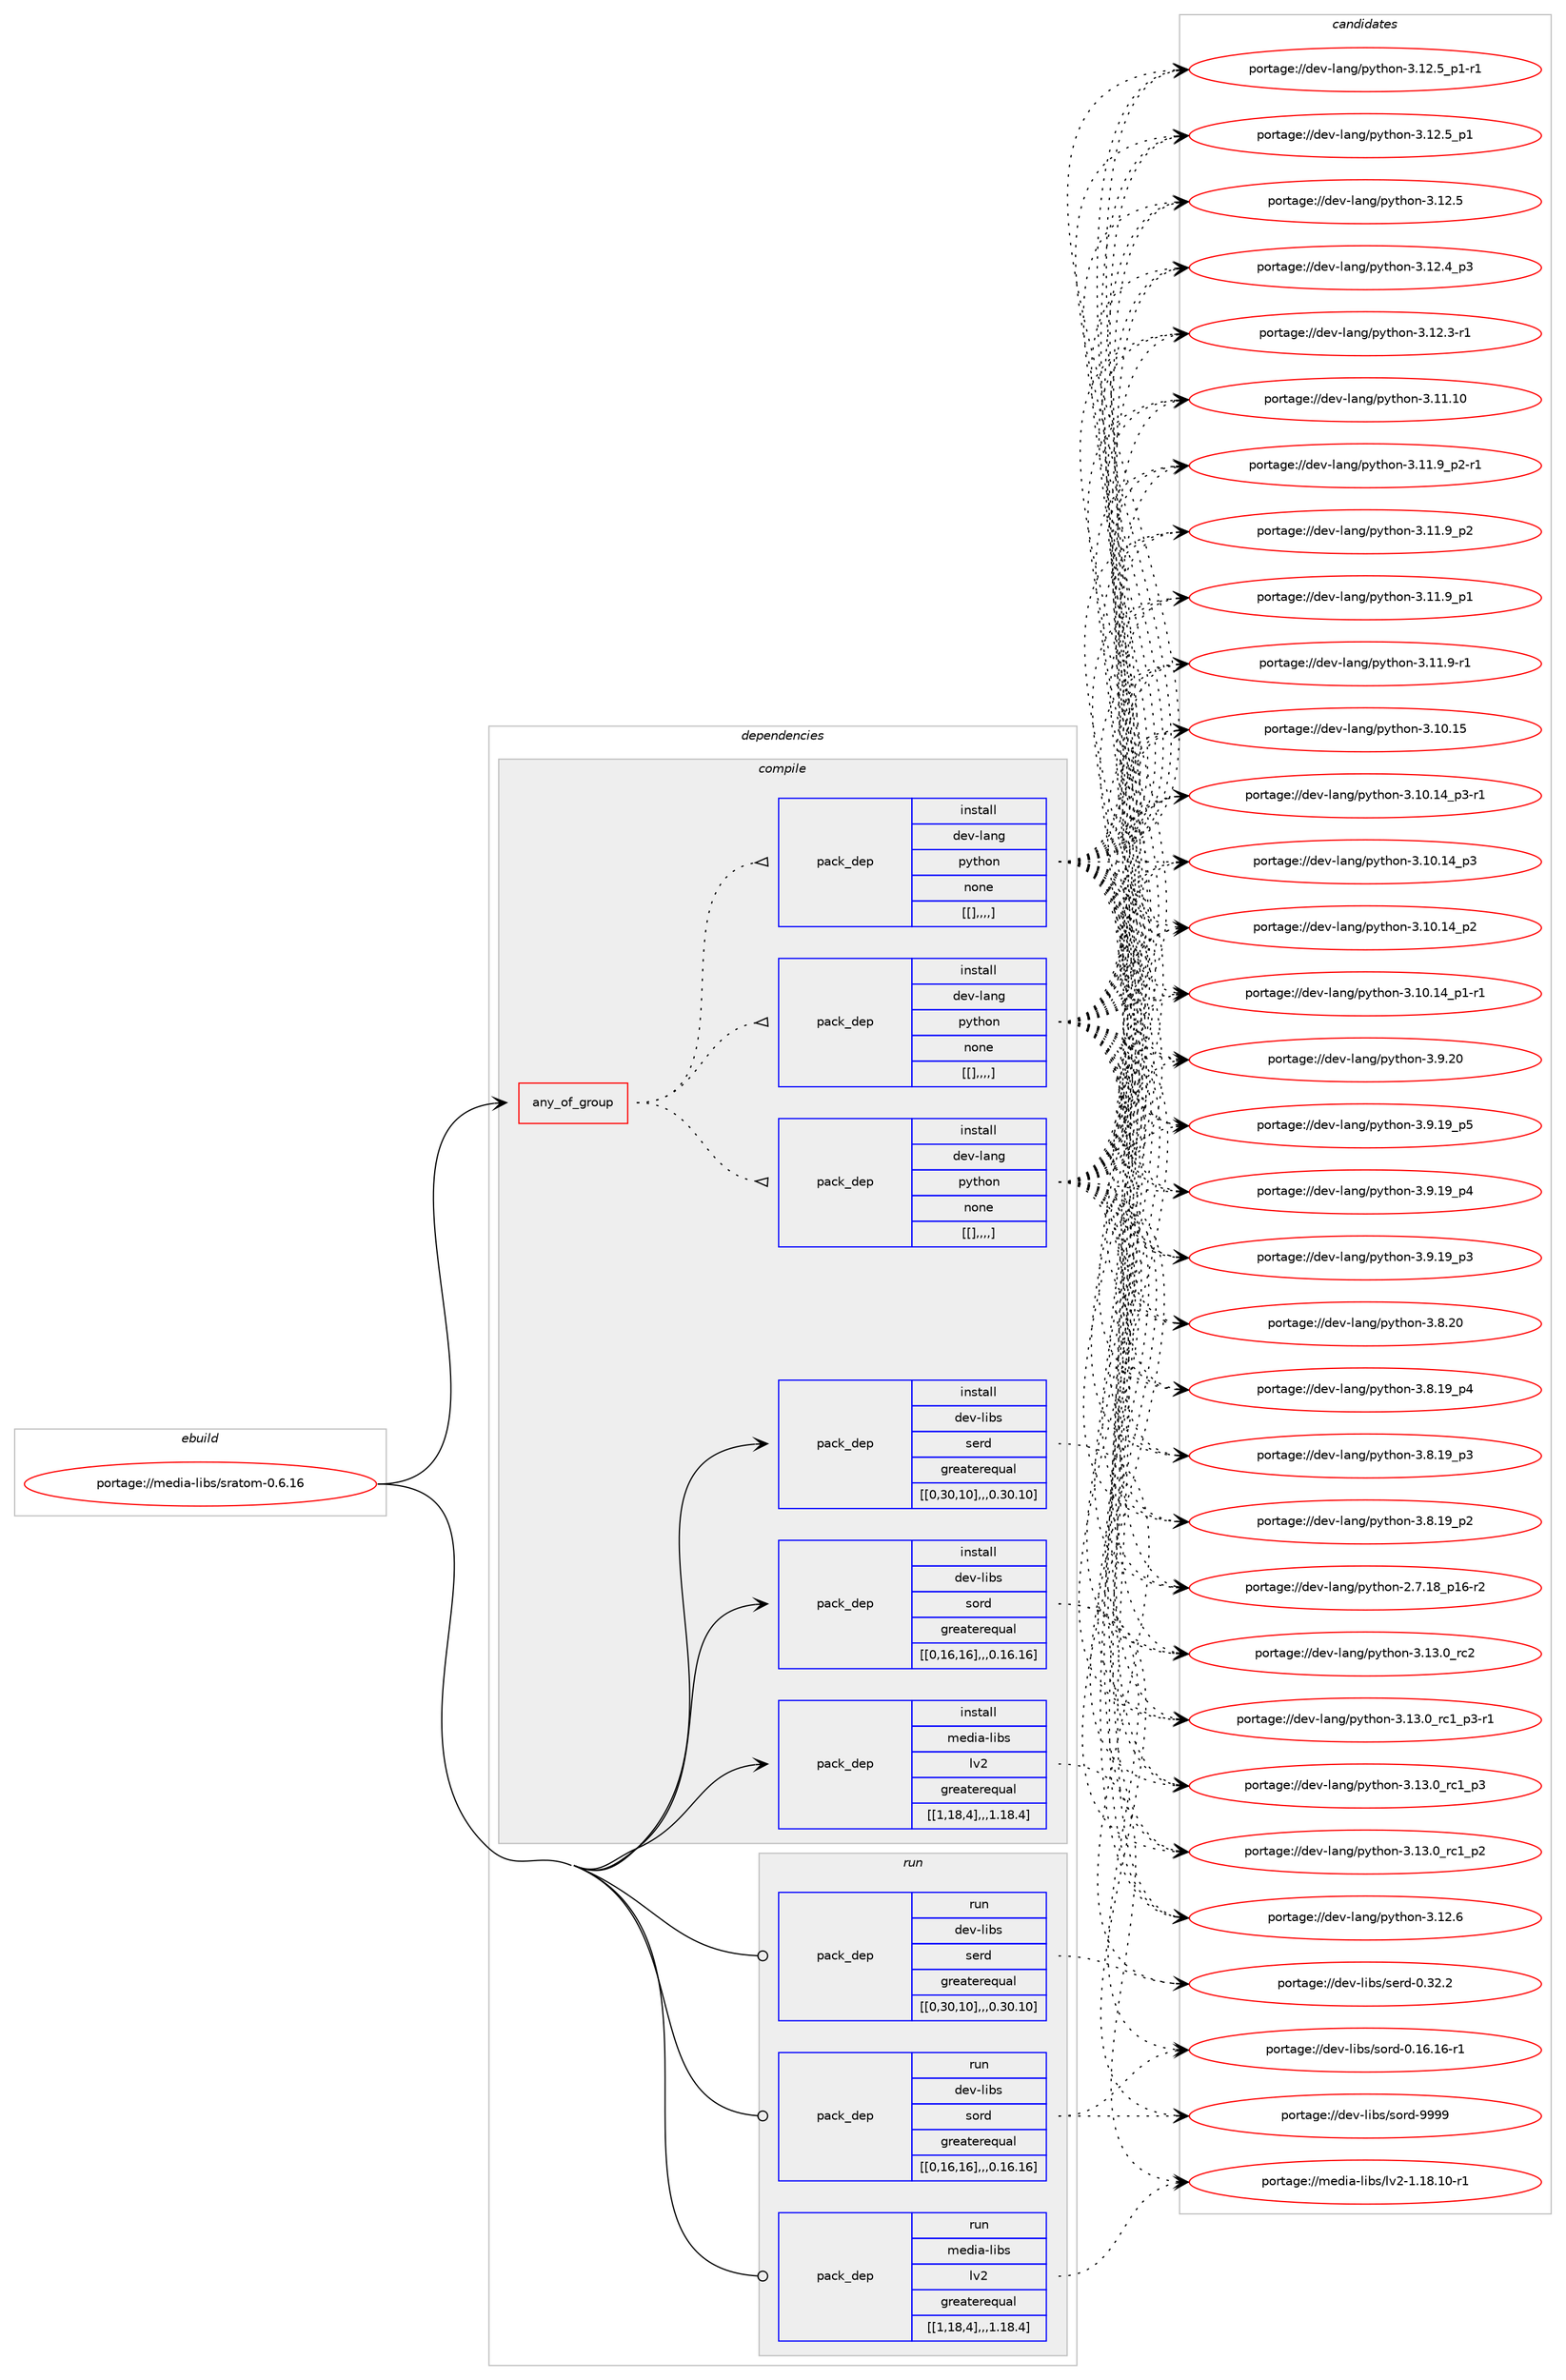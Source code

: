 digraph prolog {

# *************
# Graph options
# *************

newrank=true;
concentrate=true;
compound=true;
graph [rankdir=LR,fontname=Helvetica,fontsize=10,ranksep=1.5];#, ranksep=2.5, nodesep=0.2];
edge  [arrowhead=vee];
node  [fontname=Helvetica,fontsize=10];

# **********
# The ebuild
# **********

subgraph cluster_leftcol {
color=gray;
label=<<i>ebuild</i>>;
id [label="portage://media-libs/sratom-0.6.16", color=red, width=4, href="../media-libs/sratom-0.6.16.svg"];
}

# ****************
# The dependencies
# ****************

subgraph cluster_midcol {
color=gray;
label=<<i>dependencies</i>>;
subgraph cluster_compile {
fillcolor="#eeeeee";
style=filled;
label=<<i>compile</i>>;
subgraph any2384 {
dependency323407 [label=<<TABLE BORDER="0" CELLBORDER="1" CELLSPACING="0" CELLPADDING="4"><TR><TD CELLPADDING="10">any_of_group</TD></TR></TABLE>>, shape=none, color=red];subgraph pack239152 {
dependency323408 [label=<<TABLE BORDER="0" CELLBORDER="1" CELLSPACING="0" CELLPADDING="4" WIDTH="220"><TR><TD ROWSPAN="6" CELLPADDING="30">pack_dep</TD></TR><TR><TD WIDTH="110">install</TD></TR><TR><TD>dev-lang</TD></TR><TR><TD>python</TD></TR><TR><TD>none</TD></TR><TR><TD>[[],,,,]</TD></TR></TABLE>>, shape=none, color=blue];
}
dependency323407:e -> dependency323408:w [weight=20,style="dotted",arrowhead="oinv"];
subgraph pack239153 {
dependency323409 [label=<<TABLE BORDER="0" CELLBORDER="1" CELLSPACING="0" CELLPADDING="4" WIDTH="220"><TR><TD ROWSPAN="6" CELLPADDING="30">pack_dep</TD></TR><TR><TD WIDTH="110">install</TD></TR><TR><TD>dev-lang</TD></TR><TR><TD>python</TD></TR><TR><TD>none</TD></TR><TR><TD>[[],,,,]</TD></TR></TABLE>>, shape=none, color=blue];
}
dependency323407:e -> dependency323409:w [weight=20,style="dotted",arrowhead="oinv"];
subgraph pack239154 {
dependency323410 [label=<<TABLE BORDER="0" CELLBORDER="1" CELLSPACING="0" CELLPADDING="4" WIDTH="220"><TR><TD ROWSPAN="6" CELLPADDING="30">pack_dep</TD></TR><TR><TD WIDTH="110">install</TD></TR><TR><TD>dev-lang</TD></TR><TR><TD>python</TD></TR><TR><TD>none</TD></TR><TR><TD>[[],,,,]</TD></TR></TABLE>>, shape=none, color=blue];
}
dependency323407:e -> dependency323410:w [weight=20,style="dotted",arrowhead="oinv"];
}
id:e -> dependency323407:w [weight=20,style="solid",arrowhead="vee"];
subgraph pack239155 {
dependency323411 [label=<<TABLE BORDER="0" CELLBORDER="1" CELLSPACING="0" CELLPADDING="4" WIDTH="220"><TR><TD ROWSPAN="6" CELLPADDING="30">pack_dep</TD></TR><TR><TD WIDTH="110">install</TD></TR><TR><TD>dev-libs</TD></TR><TR><TD>serd</TD></TR><TR><TD>greaterequal</TD></TR><TR><TD>[[0,30,10],,,0.30.10]</TD></TR></TABLE>>, shape=none, color=blue];
}
id:e -> dependency323411:w [weight=20,style="solid",arrowhead="vee"];
subgraph pack239156 {
dependency323412 [label=<<TABLE BORDER="0" CELLBORDER="1" CELLSPACING="0" CELLPADDING="4" WIDTH="220"><TR><TD ROWSPAN="6" CELLPADDING="30">pack_dep</TD></TR><TR><TD WIDTH="110">install</TD></TR><TR><TD>dev-libs</TD></TR><TR><TD>sord</TD></TR><TR><TD>greaterequal</TD></TR><TR><TD>[[0,16,16],,,0.16.16]</TD></TR></TABLE>>, shape=none, color=blue];
}
id:e -> dependency323412:w [weight=20,style="solid",arrowhead="vee"];
subgraph pack239157 {
dependency323413 [label=<<TABLE BORDER="0" CELLBORDER="1" CELLSPACING="0" CELLPADDING="4" WIDTH="220"><TR><TD ROWSPAN="6" CELLPADDING="30">pack_dep</TD></TR><TR><TD WIDTH="110">install</TD></TR><TR><TD>media-libs</TD></TR><TR><TD>lv2</TD></TR><TR><TD>greaterequal</TD></TR><TR><TD>[[1,18,4],,,1.18.4]</TD></TR></TABLE>>, shape=none, color=blue];
}
id:e -> dependency323413:w [weight=20,style="solid",arrowhead="vee"];
}
subgraph cluster_compileandrun {
fillcolor="#eeeeee";
style=filled;
label=<<i>compile and run</i>>;
}
subgraph cluster_run {
fillcolor="#eeeeee";
style=filled;
label=<<i>run</i>>;
subgraph pack239158 {
dependency323414 [label=<<TABLE BORDER="0" CELLBORDER="1" CELLSPACING="0" CELLPADDING="4" WIDTH="220"><TR><TD ROWSPAN="6" CELLPADDING="30">pack_dep</TD></TR><TR><TD WIDTH="110">run</TD></TR><TR><TD>dev-libs</TD></TR><TR><TD>serd</TD></TR><TR><TD>greaterequal</TD></TR><TR><TD>[[0,30,10],,,0.30.10]</TD></TR></TABLE>>, shape=none, color=blue];
}
id:e -> dependency323414:w [weight=20,style="solid",arrowhead="odot"];
subgraph pack239159 {
dependency323415 [label=<<TABLE BORDER="0" CELLBORDER="1" CELLSPACING="0" CELLPADDING="4" WIDTH="220"><TR><TD ROWSPAN="6" CELLPADDING="30">pack_dep</TD></TR><TR><TD WIDTH="110">run</TD></TR><TR><TD>dev-libs</TD></TR><TR><TD>sord</TD></TR><TR><TD>greaterequal</TD></TR><TR><TD>[[0,16,16],,,0.16.16]</TD></TR></TABLE>>, shape=none, color=blue];
}
id:e -> dependency323415:w [weight=20,style="solid",arrowhead="odot"];
subgraph pack239160 {
dependency323416 [label=<<TABLE BORDER="0" CELLBORDER="1" CELLSPACING="0" CELLPADDING="4" WIDTH="220"><TR><TD ROWSPAN="6" CELLPADDING="30">pack_dep</TD></TR><TR><TD WIDTH="110">run</TD></TR><TR><TD>media-libs</TD></TR><TR><TD>lv2</TD></TR><TR><TD>greaterequal</TD></TR><TR><TD>[[1,18,4],,,1.18.4]</TD></TR></TABLE>>, shape=none, color=blue];
}
id:e -> dependency323416:w [weight=20,style="solid",arrowhead="odot"];
}
}

# **************
# The candidates
# **************

subgraph cluster_choices {
rank=same;
color=gray;
label=<<i>candidates</i>>;

subgraph choice239152 {
color=black;
nodesep=1;
choice10010111845108971101034711212111610411111045514649514648951149950 [label="portage://dev-lang/python-3.13.0_rc2", color=red, width=4,href="../dev-lang/python-3.13.0_rc2.svg"];
choice1001011184510897110103471121211161041111104551464951464895114994995112514511449 [label="portage://dev-lang/python-3.13.0_rc1_p3-r1", color=red, width=4,href="../dev-lang/python-3.13.0_rc1_p3-r1.svg"];
choice100101118451089711010347112121116104111110455146495146489511499499511251 [label="portage://dev-lang/python-3.13.0_rc1_p3", color=red, width=4,href="../dev-lang/python-3.13.0_rc1_p3.svg"];
choice100101118451089711010347112121116104111110455146495146489511499499511250 [label="portage://dev-lang/python-3.13.0_rc1_p2", color=red, width=4,href="../dev-lang/python-3.13.0_rc1_p2.svg"];
choice10010111845108971101034711212111610411111045514649504654 [label="portage://dev-lang/python-3.12.6", color=red, width=4,href="../dev-lang/python-3.12.6.svg"];
choice1001011184510897110103471121211161041111104551464950465395112494511449 [label="portage://dev-lang/python-3.12.5_p1-r1", color=red, width=4,href="../dev-lang/python-3.12.5_p1-r1.svg"];
choice100101118451089711010347112121116104111110455146495046539511249 [label="portage://dev-lang/python-3.12.5_p1", color=red, width=4,href="../dev-lang/python-3.12.5_p1.svg"];
choice10010111845108971101034711212111610411111045514649504653 [label="portage://dev-lang/python-3.12.5", color=red, width=4,href="../dev-lang/python-3.12.5.svg"];
choice100101118451089711010347112121116104111110455146495046529511251 [label="portage://dev-lang/python-3.12.4_p3", color=red, width=4,href="../dev-lang/python-3.12.4_p3.svg"];
choice100101118451089711010347112121116104111110455146495046514511449 [label="portage://dev-lang/python-3.12.3-r1", color=red, width=4,href="../dev-lang/python-3.12.3-r1.svg"];
choice1001011184510897110103471121211161041111104551464949464948 [label="portage://dev-lang/python-3.11.10", color=red, width=4,href="../dev-lang/python-3.11.10.svg"];
choice1001011184510897110103471121211161041111104551464949465795112504511449 [label="portage://dev-lang/python-3.11.9_p2-r1", color=red, width=4,href="../dev-lang/python-3.11.9_p2-r1.svg"];
choice100101118451089711010347112121116104111110455146494946579511250 [label="portage://dev-lang/python-3.11.9_p2", color=red, width=4,href="../dev-lang/python-3.11.9_p2.svg"];
choice100101118451089711010347112121116104111110455146494946579511249 [label="portage://dev-lang/python-3.11.9_p1", color=red, width=4,href="../dev-lang/python-3.11.9_p1.svg"];
choice100101118451089711010347112121116104111110455146494946574511449 [label="portage://dev-lang/python-3.11.9-r1", color=red, width=4,href="../dev-lang/python-3.11.9-r1.svg"];
choice1001011184510897110103471121211161041111104551464948464953 [label="portage://dev-lang/python-3.10.15", color=red, width=4,href="../dev-lang/python-3.10.15.svg"];
choice100101118451089711010347112121116104111110455146494846495295112514511449 [label="portage://dev-lang/python-3.10.14_p3-r1", color=red, width=4,href="../dev-lang/python-3.10.14_p3-r1.svg"];
choice10010111845108971101034711212111610411111045514649484649529511251 [label="portage://dev-lang/python-3.10.14_p3", color=red, width=4,href="../dev-lang/python-3.10.14_p3.svg"];
choice10010111845108971101034711212111610411111045514649484649529511250 [label="portage://dev-lang/python-3.10.14_p2", color=red, width=4,href="../dev-lang/python-3.10.14_p2.svg"];
choice100101118451089711010347112121116104111110455146494846495295112494511449 [label="portage://dev-lang/python-3.10.14_p1-r1", color=red, width=4,href="../dev-lang/python-3.10.14_p1-r1.svg"];
choice10010111845108971101034711212111610411111045514657465048 [label="portage://dev-lang/python-3.9.20", color=red, width=4,href="../dev-lang/python-3.9.20.svg"];
choice100101118451089711010347112121116104111110455146574649579511253 [label="portage://dev-lang/python-3.9.19_p5", color=red, width=4,href="../dev-lang/python-3.9.19_p5.svg"];
choice100101118451089711010347112121116104111110455146574649579511252 [label="portage://dev-lang/python-3.9.19_p4", color=red, width=4,href="../dev-lang/python-3.9.19_p4.svg"];
choice100101118451089711010347112121116104111110455146574649579511251 [label="portage://dev-lang/python-3.9.19_p3", color=red, width=4,href="../dev-lang/python-3.9.19_p3.svg"];
choice10010111845108971101034711212111610411111045514656465048 [label="portage://dev-lang/python-3.8.20", color=red, width=4,href="../dev-lang/python-3.8.20.svg"];
choice100101118451089711010347112121116104111110455146564649579511252 [label="portage://dev-lang/python-3.8.19_p4", color=red, width=4,href="../dev-lang/python-3.8.19_p4.svg"];
choice100101118451089711010347112121116104111110455146564649579511251 [label="portage://dev-lang/python-3.8.19_p3", color=red, width=4,href="../dev-lang/python-3.8.19_p3.svg"];
choice100101118451089711010347112121116104111110455146564649579511250 [label="portage://dev-lang/python-3.8.19_p2", color=red, width=4,href="../dev-lang/python-3.8.19_p2.svg"];
choice100101118451089711010347112121116104111110455046554649569511249544511450 [label="portage://dev-lang/python-2.7.18_p16-r2", color=red, width=4,href="../dev-lang/python-2.7.18_p16-r2.svg"];
dependency323408:e -> choice10010111845108971101034711212111610411111045514649514648951149950:w [style=dotted,weight="100"];
dependency323408:e -> choice1001011184510897110103471121211161041111104551464951464895114994995112514511449:w [style=dotted,weight="100"];
dependency323408:e -> choice100101118451089711010347112121116104111110455146495146489511499499511251:w [style=dotted,weight="100"];
dependency323408:e -> choice100101118451089711010347112121116104111110455146495146489511499499511250:w [style=dotted,weight="100"];
dependency323408:e -> choice10010111845108971101034711212111610411111045514649504654:w [style=dotted,weight="100"];
dependency323408:e -> choice1001011184510897110103471121211161041111104551464950465395112494511449:w [style=dotted,weight="100"];
dependency323408:e -> choice100101118451089711010347112121116104111110455146495046539511249:w [style=dotted,weight="100"];
dependency323408:e -> choice10010111845108971101034711212111610411111045514649504653:w [style=dotted,weight="100"];
dependency323408:e -> choice100101118451089711010347112121116104111110455146495046529511251:w [style=dotted,weight="100"];
dependency323408:e -> choice100101118451089711010347112121116104111110455146495046514511449:w [style=dotted,weight="100"];
dependency323408:e -> choice1001011184510897110103471121211161041111104551464949464948:w [style=dotted,weight="100"];
dependency323408:e -> choice1001011184510897110103471121211161041111104551464949465795112504511449:w [style=dotted,weight="100"];
dependency323408:e -> choice100101118451089711010347112121116104111110455146494946579511250:w [style=dotted,weight="100"];
dependency323408:e -> choice100101118451089711010347112121116104111110455146494946579511249:w [style=dotted,weight="100"];
dependency323408:e -> choice100101118451089711010347112121116104111110455146494946574511449:w [style=dotted,weight="100"];
dependency323408:e -> choice1001011184510897110103471121211161041111104551464948464953:w [style=dotted,weight="100"];
dependency323408:e -> choice100101118451089711010347112121116104111110455146494846495295112514511449:w [style=dotted,weight="100"];
dependency323408:e -> choice10010111845108971101034711212111610411111045514649484649529511251:w [style=dotted,weight="100"];
dependency323408:e -> choice10010111845108971101034711212111610411111045514649484649529511250:w [style=dotted,weight="100"];
dependency323408:e -> choice100101118451089711010347112121116104111110455146494846495295112494511449:w [style=dotted,weight="100"];
dependency323408:e -> choice10010111845108971101034711212111610411111045514657465048:w [style=dotted,weight="100"];
dependency323408:e -> choice100101118451089711010347112121116104111110455146574649579511253:w [style=dotted,weight="100"];
dependency323408:e -> choice100101118451089711010347112121116104111110455146574649579511252:w [style=dotted,weight="100"];
dependency323408:e -> choice100101118451089711010347112121116104111110455146574649579511251:w [style=dotted,weight="100"];
dependency323408:e -> choice10010111845108971101034711212111610411111045514656465048:w [style=dotted,weight="100"];
dependency323408:e -> choice100101118451089711010347112121116104111110455146564649579511252:w [style=dotted,weight="100"];
dependency323408:e -> choice100101118451089711010347112121116104111110455146564649579511251:w [style=dotted,weight="100"];
dependency323408:e -> choice100101118451089711010347112121116104111110455146564649579511250:w [style=dotted,weight="100"];
dependency323408:e -> choice100101118451089711010347112121116104111110455046554649569511249544511450:w [style=dotted,weight="100"];
}
subgraph choice239153 {
color=black;
nodesep=1;
choice10010111845108971101034711212111610411111045514649514648951149950 [label="portage://dev-lang/python-3.13.0_rc2", color=red, width=4,href="../dev-lang/python-3.13.0_rc2.svg"];
choice1001011184510897110103471121211161041111104551464951464895114994995112514511449 [label="portage://dev-lang/python-3.13.0_rc1_p3-r1", color=red, width=4,href="../dev-lang/python-3.13.0_rc1_p3-r1.svg"];
choice100101118451089711010347112121116104111110455146495146489511499499511251 [label="portage://dev-lang/python-3.13.0_rc1_p3", color=red, width=4,href="../dev-lang/python-3.13.0_rc1_p3.svg"];
choice100101118451089711010347112121116104111110455146495146489511499499511250 [label="portage://dev-lang/python-3.13.0_rc1_p2", color=red, width=4,href="../dev-lang/python-3.13.0_rc1_p2.svg"];
choice10010111845108971101034711212111610411111045514649504654 [label="portage://dev-lang/python-3.12.6", color=red, width=4,href="../dev-lang/python-3.12.6.svg"];
choice1001011184510897110103471121211161041111104551464950465395112494511449 [label="portage://dev-lang/python-3.12.5_p1-r1", color=red, width=4,href="../dev-lang/python-3.12.5_p1-r1.svg"];
choice100101118451089711010347112121116104111110455146495046539511249 [label="portage://dev-lang/python-3.12.5_p1", color=red, width=4,href="../dev-lang/python-3.12.5_p1.svg"];
choice10010111845108971101034711212111610411111045514649504653 [label="portage://dev-lang/python-3.12.5", color=red, width=4,href="../dev-lang/python-3.12.5.svg"];
choice100101118451089711010347112121116104111110455146495046529511251 [label="portage://dev-lang/python-3.12.4_p3", color=red, width=4,href="../dev-lang/python-3.12.4_p3.svg"];
choice100101118451089711010347112121116104111110455146495046514511449 [label="portage://dev-lang/python-3.12.3-r1", color=red, width=4,href="../dev-lang/python-3.12.3-r1.svg"];
choice1001011184510897110103471121211161041111104551464949464948 [label="portage://dev-lang/python-3.11.10", color=red, width=4,href="../dev-lang/python-3.11.10.svg"];
choice1001011184510897110103471121211161041111104551464949465795112504511449 [label="portage://dev-lang/python-3.11.9_p2-r1", color=red, width=4,href="../dev-lang/python-3.11.9_p2-r1.svg"];
choice100101118451089711010347112121116104111110455146494946579511250 [label="portage://dev-lang/python-3.11.9_p2", color=red, width=4,href="../dev-lang/python-3.11.9_p2.svg"];
choice100101118451089711010347112121116104111110455146494946579511249 [label="portage://dev-lang/python-3.11.9_p1", color=red, width=4,href="../dev-lang/python-3.11.9_p1.svg"];
choice100101118451089711010347112121116104111110455146494946574511449 [label="portage://dev-lang/python-3.11.9-r1", color=red, width=4,href="../dev-lang/python-3.11.9-r1.svg"];
choice1001011184510897110103471121211161041111104551464948464953 [label="portage://dev-lang/python-3.10.15", color=red, width=4,href="../dev-lang/python-3.10.15.svg"];
choice100101118451089711010347112121116104111110455146494846495295112514511449 [label="portage://dev-lang/python-3.10.14_p3-r1", color=red, width=4,href="../dev-lang/python-3.10.14_p3-r1.svg"];
choice10010111845108971101034711212111610411111045514649484649529511251 [label="portage://dev-lang/python-3.10.14_p3", color=red, width=4,href="../dev-lang/python-3.10.14_p3.svg"];
choice10010111845108971101034711212111610411111045514649484649529511250 [label="portage://dev-lang/python-3.10.14_p2", color=red, width=4,href="../dev-lang/python-3.10.14_p2.svg"];
choice100101118451089711010347112121116104111110455146494846495295112494511449 [label="portage://dev-lang/python-3.10.14_p1-r1", color=red, width=4,href="../dev-lang/python-3.10.14_p1-r1.svg"];
choice10010111845108971101034711212111610411111045514657465048 [label="portage://dev-lang/python-3.9.20", color=red, width=4,href="../dev-lang/python-3.9.20.svg"];
choice100101118451089711010347112121116104111110455146574649579511253 [label="portage://dev-lang/python-3.9.19_p5", color=red, width=4,href="../dev-lang/python-3.9.19_p5.svg"];
choice100101118451089711010347112121116104111110455146574649579511252 [label="portage://dev-lang/python-3.9.19_p4", color=red, width=4,href="../dev-lang/python-3.9.19_p4.svg"];
choice100101118451089711010347112121116104111110455146574649579511251 [label="portage://dev-lang/python-3.9.19_p3", color=red, width=4,href="../dev-lang/python-3.9.19_p3.svg"];
choice10010111845108971101034711212111610411111045514656465048 [label="portage://dev-lang/python-3.8.20", color=red, width=4,href="../dev-lang/python-3.8.20.svg"];
choice100101118451089711010347112121116104111110455146564649579511252 [label="portage://dev-lang/python-3.8.19_p4", color=red, width=4,href="../dev-lang/python-3.8.19_p4.svg"];
choice100101118451089711010347112121116104111110455146564649579511251 [label="portage://dev-lang/python-3.8.19_p3", color=red, width=4,href="../dev-lang/python-3.8.19_p3.svg"];
choice100101118451089711010347112121116104111110455146564649579511250 [label="portage://dev-lang/python-3.8.19_p2", color=red, width=4,href="../dev-lang/python-3.8.19_p2.svg"];
choice100101118451089711010347112121116104111110455046554649569511249544511450 [label="portage://dev-lang/python-2.7.18_p16-r2", color=red, width=4,href="../dev-lang/python-2.7.18_p16-r2.svg"];
dependency323409:e -> choice10010111845108971101034711212111610411111045514649514648951149950:w [style=dotted,weight="100"];
dependency323409:e -> choice1001011184510897110103471121211161041111104551464951464895114994995112514511449:w [style=dotted,weight="100"];
dependency323409:e -> choice100101118451089711010347112121116104111110455146495146489511499499511251:w [style=dotted,weight="100"];
dependency323409:e -> choice100101118451089711010347112121116104111110455146495146489511499499511250:w [style=dotted,weight="100"];
dependency323409:e -> choice10010111845108971101034711212111610411111045514649504654:w [style=dotted,weight="100"];
dependency323409:e -> choice1001011184510897110103471121211161041111104551464950465395112494511449:w [style=dotted,weight="100"];
dependency323409:e -> choice100101118451089711010347112121116104111110455146495046539511249:w [style=dotted,weight="100"];
dependency323409:e -> choice10010111845108971101034711212111610411111045514649504653:w [style=dotted,weight="100"];
dependency323409:e -> choice100101118451089711010347112121116104111110455146495046529511251:w [style=dotted,weight="100"];
dependency323409:e -> choice100101118451089711010347112121116104111110455146495046514511449:w [style=dotted,weight="100"];
dependency323409:e -> choice1001011184510897110103471121211161041111104551464949464948:w [style=dotted,weight="100"];
dependency323409:e -> choice1001011184510897110103471121211161041111104551464949465795112504511449:w [style=dotted,weight="100"];
dependency323409:e -> choice100101118451089711010347112121116104111110455146494946579511250:w [style=dotted,weight="100"];
dependency323409:e -> choice100101118451089711010347112121116104111110455146494946579511249:w [style=dotted,weight="100"];
dependency323409:e -> choice100101118451089711010347112121116104111110455146494946574511449:w [style=dotted,weight="100"];
dependency323409:e -> choice1001011184510897110103471121211161041111104551464948464953:w [style=dotted,weight="100"];
dependency323409:e -> choice100101118451089711010347112121116104111110455146494846495295112514511449:w [style=dotted,weight="100"];
dependency323409:e -> choice10010111845108971101034711212111610411111045514649484649529511251:w [style=dotted,weight="100"];
dependency323409:e -> choice10010111845108971101034711212111610411111045514649484649529511250:w [style=dotted,weight="100"];
dependency323409:e -> choice100101118451089711010347112121116104111110455146494846495295112494511449:w [style=dotted,weight="100"];
dependency323409:e -> choice10010111845108971101034711212111610411111045514657465048:w [style=dotted,weight="100"];
dependency323409:e -> choice100101118451089711010347112121116104111110455146574649579511253:w [style=dotted,weight="100"];
dependency323409:e -> choice100101118451089711010347112121116104111110455146574649579511252:w [style=dotted,weight="100"];
dependency323409:e -> choice100101118451089711010347112121116104111110455146574649579511251:w [style=dotted,weight="100"];
dependency323409:e -> choice10010111845108971101034711212111610411111045514656465048:w [style=dotted,weight="100"];
dependency323409:e -> choice100101118451089711010347112121116104111110455146564649579511252:w [style=dotted,weight="100"];
dependency323409:e -> choice100101118451089711010347112121116104111110455146564649579511251:w [style=dotted,weight="100"];
dependency323409:e -> choice100101118451089711010347112121116104111110455146564649579511250:w [style=dotted,weight="100"];
dependency323409:e -> choice100101118451089711010347112121116104111110455046554649569511249544511450:w [style=dotted,weight="100"];
}
subgraph choice239154 {
color=black;
nodesep=1;
choice10010111845108971101034711212111610411111045514649514648951149950 [label="portage://dev-lang/python-3.13.0_rc2", color=red, width=4,href="../dev-lang/python-3.13.0_rc2.svg"];
choice1001011184510897110103471121211161041111104551464951464895114994995112514511449 [label="portage://dev-lang/python-3.13.0_rc1_p3-r1", color=red, width=4,href="../dev-lang/python-3.13.0_rc1_p3-r1.svg"];
choice100101118451089711010347112121116104111110455146495146489511499499511251 [label="portage://dev-lang/python-3.13.0_rc1_p3", color=red, width=4,href="../dev-lang/python-3.13.0_rc1_p3.svg"];
choice100101118451089711010347112121116104111110455146495146489511499499511250 [label="portage://dev-lang/python-3.13.0_rc1_p2", color=red, width=4,href="../dev-lang/python-3.13.0_rc1_p2.svg"];
choice10010111845108971101034711212111610411111045514649504654 [label="portage://dev-lang/python-3.12.6", color=red, width=4,href="../dev-lang/python-3.12.6.svg"];
choice1001011184510897110103471121211161041111104551464950465395112494511449 [label="portage://dev-lang/python-3.12.5_p1-r1", color=red, width=4,href="../dev-lang/python-3.12.5_p1-r1.svg"];
choice100101118451089711010347112121116104111110455146495046539511249 [label="portage://dev-lang/python-3.12.5_p1", color=red, width=4,href="../dev-lang/python-3.12.5_p1.svg"];
choice10010111845108971101034711212111610411111045514649504653 [label="portage://dev-lang/python-3.12.5", color=red, width=4,href="../dev-lang/python-3.12.5.svg"];
choice100101118451089711010347112121116104111110455146495046529511251 [label="portage://dev-lang/python-3.12.4_p3", color=red, width=4,href="../dev-lang/python-3.12.4_p3.svg"];
choice100101118451089711010347112121116104111110455146495046514511449 [label="portage://dev-lang/python-3.12.3-r1", color=red, width=4,href="../dev-lang/python-3.12.3-r1.svg"];
choice1001011184510897110103471121211161041111104551464949464948 [label="portage://dev-lang/python-3.11.10", color=red, width=4,href="../dev-lang/python-3.11.10.svg"];
choice1001011184510897110103471121211161041111104551464949465795112504511449 [label="portage://dev-lang/python-3.11.9_p2-r1", color=red, width=4,href="../dev-lang/python-3.11.9_p2-r1.svg"];
choice100101118451089711010347112121116104111110455146494946579511250 [label="portage://dev-lang/python-3.11.9_p2", color=red, width=4,href="../dev-lang/python-3.11.9_p2.svg"];
choice100101118451089711010347112121116104111110455146494946579511249 [label="portage://dev-lang/python-3.11.9_p1", color=red, width=4,href="../dev-lang/python-3.11.9_p1.svg"];
choice100101118451089711010347112121116104111110455146494946574511449 [label="portage://dev-lang/python-3.11.9-r1", color=red, width=4,href="../dev-lang/python-3.11.9-r1.svg"];
choice1001011184510897110103471121211161041111104551464948464953 [label="portage://dev-lang/python-3.10.15", color=red, width=4,href="../dev-lang/python-3.10.15.svg"];
choice100101118451089711010347112121116104111110455146494846495295112514511449 [label="portage://dev-lang/python-3.10.14_p3-r1", color=red, width=4,href="../dev-lang/python-3.10.14_p3-r1.svg"];
choice10010111845108971101034711212111610411111045514649484649529511251 [label="portage://dev-lang/python-3.10.14_p3", color=red, width=4,href="../dev-lang/python-3.10.14_p3.svg"];
choice10010111845108971101034711212111610411111045514649484649529511250 [label="portage://dev-lang/python-3.10.14_p2", color=red, width=4,href="../dev-lang/python-3.10.14_p2.svg"];
choice100101118451089711010347112121116104111110455146494846495295112494511449 [label="portage://dev-lang/python-3.10.14_p1-r1", color=red, width=4,href="../dev-lang/python-3.10.14_p1-r1.svg"];
choice10010111845108971101034711212111610411111045514657465048 [label="portage://dev-lang/python-3.9.20", color=red, width=4,href="../dev-lang/python-3.9.20.svg"];
choice100101118451089711010347112121116104111110455146574649579511253 [label="portage://dev-lang/python-3.9.19_p5", color=red, width=4,href="../dev-lang/python-3.9.19_p5.svg"];
choice100101118451089711010347112121116104111110455146574649579511252 [label="portage://dev-lang/python-3.9.19_p4", color=red, width=4,href="../dev-lang/python-3.9.19_p4.svg"];
choice100101118451089711010347112121116104111110455146574649579511251 [label="portage://dev-lang/python-3.9.19_p3", color=red, width=4,href="../dev-lang/python-3.9.19_p3.svg"];
choice10010111845108971101034711212111610411111045514656465048 [label="portage://dev-lang/python-3.8.20", color=red, width=4,href="../dev-lang/python-3.8.20.svg"];
choice100101118451089711010347112121116104111110455146564649579511252 [label="portage://dev-lang/python-3.8.19_p4", color=red, width=4,href="../dev-lang/python-3.8.19_p4.svg"];
choice100101118451089711010347112121116104111110455146564649579511251 [label="portage://dev-lang/python-3.8.19_p3", color=red, width=4,href="../dev-lang/python-3.8.19_p3.svg"];
choice100101118451089711010347112121116104111110455146564649579511250 [label="portage://dev-lang/python-3.8.19_p2", color=red, width=4,href="../dev-lang/python-3.8.19_p2.svg"];
choice100101118451089711010347112121116104111110455046554649569511249544511450 [label="portage://dev-lang/python-2.7.18_p16-r2", color=red, width=4,href="../dev-lang/python-2.7.18_p16-r2.svg"];
dependency323410:e -> choice10010111845108971101034711212111610411111045514649514648951149950:w [style=dotted,weight="100"];
dependency323410:e -> choice1001011184510897110103471121211161041111104551464951464895114994995112514511449:w [style=dotted,weight="100"];
dependency323410:e -> choice100101118451089711010347112121116104111110455146495146489511499499511251:w [style=dotted,weight="100"];
dependency323410:e -> choice100101118451089711010347112121116104111110455146495146489511499499511250:w [style=dotted,weight="100"];
dependency323410:e -> choice10010111845108971101034711212111610411111045514649504654:w [style=dotted,weight="100"];
dependency323410:e -> choice1001011184510897110103471121211161041111104551464950465395112494511449:w [style=dotted,weight="100"];
dependency323410:e -> choice100101118451089711010347112121116104111110455146495046539511249:w [style=dotted,weight="100"];
dependency323410:e -> choice10010111845108971101034711212111610411111045514649504653:w [style=dotted,weight="100"];
dependency323410:e -> choice100101118451089711010347112121116104111110455146495046529511251:w [style=dotted,weight="100"];
dependency323410:e -> choice100101118451089711010347112121116104111110455146495046514511449:w [style=dotted,weight="100"];
dependency323410:e -> choice1001011184510897110103471121211161041111104551464949464948:w [style=dotted,weight="100"];
dependency323410:e -> choice1001011184510897110103471121211161041111104551464949465795112504511449:w [style=dotted,weight="100"];
dependency323410:e -> choice100101118451089711010347112121116104111110455146494946579511250:w [style=dotted,weight="100"];
dependency323410:e -> choice100101118451089711010347112121116104111110455146494946579511249:w [style=dotted,weight="100"];
dependency323410:e -> choice100101118451089711010347112121116104111110455146494946574511449:w [style=dotted,weight="100"];
dependency323410:e -> choice1001011184510897110103471121211161041111104551464948464953:w [style=dotted,weight="100"];
dependency323410:e -> choice100101118451089711010347112121116104111110455146494846495295112514511449:w [style=dotted,weight="100"];
dependency323410:e -> choice10010111845108971101034711212111610411111045514649484649529511251:w [style=dotted,weight="100"];
dependency323410:e -> choice10010111845108971101034711212111610411111045514649484649529511250:w [style=dotted,weight="100"];
dependency323410:e -> choice100101118451089711010347112121116104111110455146494846495295112494511449:w [style=dotted,weight="100"];
dependency323410:e -> choice10010111845108971101034711212111610411111045514657465048:w [style=dotted,weight="100"];
dependency323410:e -> choice100101118451089711010347112121116104111110455146574649579511253:w [style=dotted,weight="100"];
dependency323410:e -> choice100101118451089711010347112121116104111110455146574649579511252:w [style=dotted,weight="100"];
dependency323410:e -> choice100101118451089711010347112121116104111110455146574649579511251:w [style=dotted,weight="100"];
dependency323410:e -> choice10010111845108971101034711212111610411111045514656465048:w [style=dotted,weight="100"];
dependency323410:e -> choice100101118451089711010347112121116104111110455146564649579511252:w [style=dotted,weight="100"];
dependency323410:e -> choice100101118451089711010347112121116104111110455146564649579511251:w [style=dotted,weight="100"];
dependency323410:e -> choice100101118451089711010347112121116104111110455146564649579511250:w [style=dotted,weight="100"];
dependency323410:e -> choice100101118451089711010347112121116104111110455046554649569511249544511450:w [style=dotted,weight="100"];
}
subgraph choice239155 {
color=black;
nodesep=1;
choice10010111845108105981154711510111410045484651504650 [label="portage://dev-libs/serd-0.32.2", color=red, width=4,href="../dev-libs/serd-0.32.2.svg"];
dependency323411:e -> choice10010111845108105981154711510111410045484651504650:w [style=dotted,weight="100"];
}
subgraph choice239156 {
color=black;
nodesep=1;
choice1001011184510810598115471151111141004557575757 [label="portage://dev-libs/sord-9999", color=red, width=4,href="../dev-libs/sord-9999.svg"];
choice10010111845108105981154711511111410045484649544649544511449 [label="portage://dev-libs/sord-0.16.16-r1", color=red, width=4,href="../dev-libs/sord-0.16.16-r1.svg"];
dependency323412:e -> choice1001011184510810598115471151111141004557575757:w [style=dotted,weight="100"];
dependency323412:e -> choice10010111845108105981154711511111410045484649544649544511449:w [style=dotted,weight="100"];
}
subgraph choice239157 {
color=black;
nodesep=1;
choice109101100105974510810598115471081185045494649564649484511449 [label="portage://media-libs/lv2-1.18.10-r1", color=red, width=4,href="../media-libs/lv2-1.18.10-r1.svg"];
dependency323413:e -> choice109101100105974510810598115471081185045494649564649484511449:w [style=dotted,weight="100"];
}
subgraph choice239158 {
color=black;
nodesep=1;
choice10010111845108105981154711510111410045484651504650 [label="portage://dev-libs/serd-0.32.2", color=red, width=4,href="../dev-libs/serd-0.32.2.svg"];
dependency323414:e -> choice10010111845108105981154711510111410045484651504650:w [style=dotted,weight="100"];
}
subgraph choice239159 {
color=black;
nodesep=1;
choice1001011184510810598115471151111141004557575757 [label="portage://dev-libs/sord-9999", color=red, width=4,href="../dev-libs/sord-9999.svg"];
choice10010111845108105981154711511111410045484649544649544511449 [label="portage://dev-libs/sord-0.16.16-r1", color=red, width=4,href="../dev-libs/sord-0.16.16-r1.svg"];
dependency323415:e -> choice1001011184510810598115471151111141004557575757:w [style=dotted,weight="100"];
dependency323415:e -> choice10010111845108105981154711511111410045484649544649544511449:w [style=dotted,weight="100"];
}
subgraph choice239160 {
color=black;
nodesep=1;
choice109101100105974510810598115471081185045494649564649484511449 [label="portage://media-libs/lv2-1.18.10-r1", color=red, width=4,href="../media-libs/lv2-1.18.10-r1.svg"];
dependency323416:e -> choice109101100105974510810598115471081185045494649564649484511449:w [style=dotted,weight="100"];
}
}

}
